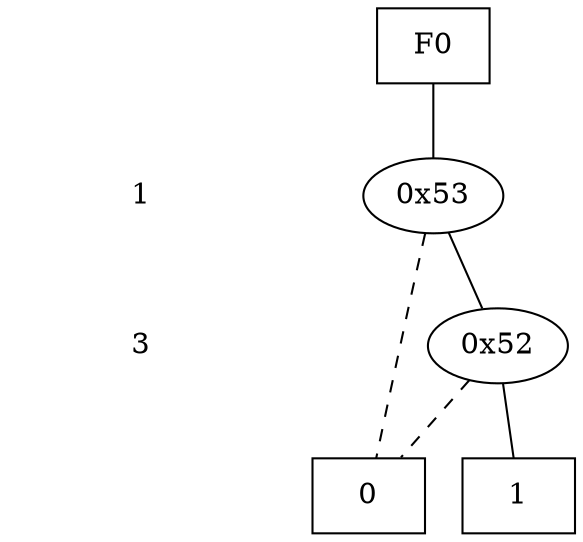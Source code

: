 digraph "DD" {
size = "7.5,10"
center = true;
edge [dir = none];
{ node [shape = plaintext];
  edge [style = invis];
  "CONST NODES" [style = invis];
" 1 " -> " 3 " -> "CONST NODES"; 
}
{ rank = same; node [shape = box]; edge [style = invis];
"F0"; }
{ rank = same; " 1 ";
"0x53";
}
{ rank = same; " 3 ";
"0x52";
}
{ rank = same; "CONST NODES";
{ node [shape = box]; "0x22";
"0x21";
}
}
"F0" -> "0x53" [style = solid];
"0x53" -> "0x52";
"0x53" -> "0x22" [style = dashed];
"0x52" -> "0x21";
"0x52" -> "0x22" [style = dashed];
"0x22" [label = "0"];
"0x21" [label = "1"];
}
